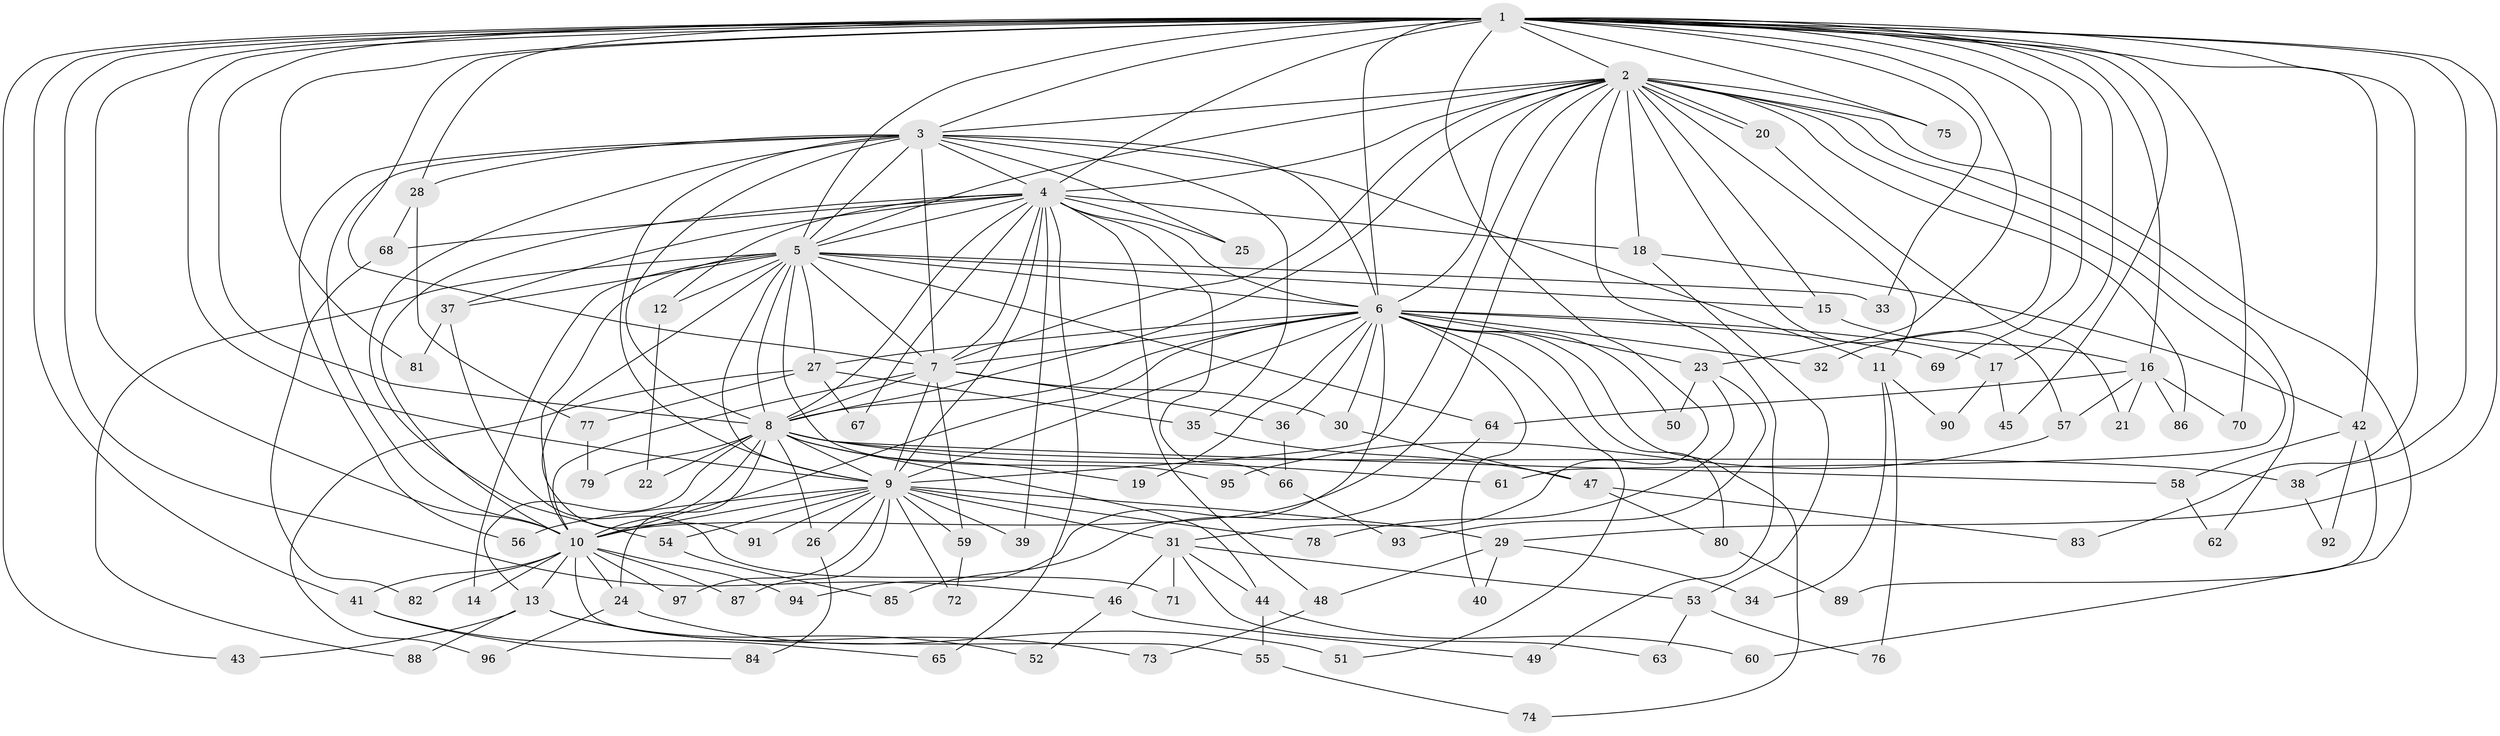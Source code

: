 // Generated by graph-tools (version 1.1) at 2025/01/03/09/25 03:01:30]
// undirected, 97 vertices, 219 edges
graph export_dot {
graph [start="1"]
  node [color=gray90,style=filled];
  1;
  2;
  3;
  4;
  5;
  6;
  7;
  8;
  9;
  10;
  11;
  12;
  13;
  14;
  15;
  16;
  17;
  18;
  19;
  20;
  21;
  22;
  23;
  24;
  25;
  26;
  27;
  28;
  29;
  30;
  31;
  32;
  33;
  34;
  35;
  36;
  37;
  38;
  39;
  40;
  41;
  42;
  43;
  44;
  45;
  46;
  47;
  48;
  49;
  50;
  51;
  52;
  53;
  54;
  55;
  56;
  57;
  58;
  59;
  60;
  61;
  62;
  63;
  64;
  65;
  66;
  67;
  68;
  69;
  70;
  71;
  72;
  73;
  74;
  75;
  76;
  77;
  78;
  79;
  80;
  81;
  82;
  83;
  84;
  85;
  86;
  87;
  88;
  89;
  90;
  91;
  92;
  93;
  94;
  95;
  96;
  97;
  1 -- 2;
  1 -- 3;
  1 -- 4;
  1 -- 5;
  1 -- 6;
  1 -- 7;
  1 -- 8;
  1 -- 9;
  1 -- 10;
  1 -- 16;
  1 -- 17;
  1 -- 23;
  1 -- 28;
  1 -- 29;
  1 -- 31;
  1 -- 32;
  1 -- 33;
  1 -- 38;
  1 -- 41;
  1 -- 42;
  1 -- 43;
  1 -- 45;
  1 -- 46;
  1 -- 69;
  1 -- 70;
  1 -- 75;
  1 -- 81;
  1 -- 83;
  2 -- 3;
  2 -- 4;
  2 -- 5;
  2 -- 6;
  2 -- 7;
  2 -- 8;
  2 -- 9;
  2 -- 10;
  2 -- 11;
  2 -- 15;
  2 -- 18;
  2 -- 20;
  2 -- 20;
  2 -- 49;
  2 -- 57;
  2 -- 60;
  2 -- 61;
  2 -- 62;
  2 -- 75;
  2 -- 86;
  3 -- 4;
  3 -- 5;
  3 -- 6;
  3 -- 7;
  3 -- 8;
  3 -- 9;
  3 -- 10;
  3 -- 11;
  3 -- 25;
  3 -- 28;
  3 -- 35;
  3 -- 54;
  3 -- 56;
  4 -- 5;
  4 -- 6;
  4 -- 7;
  4 -- 8;
  4 -- 9;
  4 -- 10;
  4 -- 12;
  4 -- 18;
  4 -- 25;
  4 -- 37;
  4 -- 39;
  4 -- 48;
  4 -- 65;
  4 -- 66;
  4 -- 67;
  4 -- 68;
  5 -- 6;
  5 -- 7;
  5 -- 8;
  5 -- 9;
  5 -- 10;
  5 -- 12;
  5 -- 14;
  5 -- 15;
  5 -- 27;
  5 -- 33;
  5 -- 37;
  5 -- 64;
  5 -- 88;
  5 -- 91;
  5 -- 95;
  6 -- 7;
  6 -- 8;
  6 -- 9;
  6 -- 10;
  6 -- 17;
  6 -- 19;
  6 -- 23;
  6 -- 27;
  6 -- 30;
  6 -- 32;
  6 -- 36;
  6 -- 40;
  6 -- 50;
  6 -- 51;
  6 -- 69;
  6 -- 74;
  6 -- 80;
  6 -- 94;
  7 -- 8;
  7 -- 9;
  7 -- 10;
  7 -- 30;
  7 -- 36;
  7 -- 59;
  8 -- 9;
  8 -- 10;
  8 -- 13;
  8 -- 19;
  8 -- 22;
  8 -- 24;
  8 -- 26;
  8 -- 38;
  8 -- 44;
  8 -- 58;
  8 -- 61;
  8 -- 79;
  9 -- 10;
  9 -- 26;
  9 -- 29;
  9 -- 31;
  9 -- 39;
  9 -- 54;
  9 -- 56;
  9 -- 59;
  9 -- 72;
  9 -- 78;
  9 -- 87;
  9 -- 91;
  9 -- 97;
  10 -- 13;
  10 -- 14;
  10 -- 24;
  10 -- 41;
  10 -- 55;
  10 -- 82;
  10 -- 87;
  10 -- 94;
  10 -- 97;
  11 -- 34;
  11 -- 76;
  11 -- 90;
  12 -- 22;
  13 -- 43;
  13 -- 52;
  13 -- 73;
  13 -- 88;
  15 -- 16;
  16 -- 21;
  16 -- 57;
  16 -- 64;
  16 -- 70;
  16 -- 86;
  17 -- 45;
  17 -- 90;
  18 -- 42;
  18 -- 53;
  20 -- 21;
  23 -- 50;
  23 -- 78;
  23 -- 93;
  24 -- 51;
  24 -- 96;
  26 -- 84;
  27 -- 35;
  27 -- 67;
  27 -- 77;
  27 -- 96;
  28 -- 68;
  28 -- 77;
  29 -- 34;
  29 -- 40;
  29 -- 48;
  30 -- 47;
  31 -- 44;
  31 -- 46;
  31 -- 53;
  31 -- 63;
  31 -- 71;
  35 -- 47;
  36 -- 66;
  37 -- 71;
  37 -- 81;
  38 -- 92;
  41 -- 65;
  41 -- 84;
  42 -- 58;
  42 -- 89;
  42 -- 92;
  44 -- 55;
  44 -- 60;
  46 -- 49;
  46 -- 52;
  47 -- 80;
  47 -- 83;
  48 -- 73;
  53 -- 63;
  53 -- 76;
  54 -- 85;
  55 -- 74;
  57 -- 95;
  58 -- 62;
  59 -- 72;
  64 -- 85;
  66 -- 93;
  68 -- 82;
  77 -- 79;
  80 -- 89;
}
